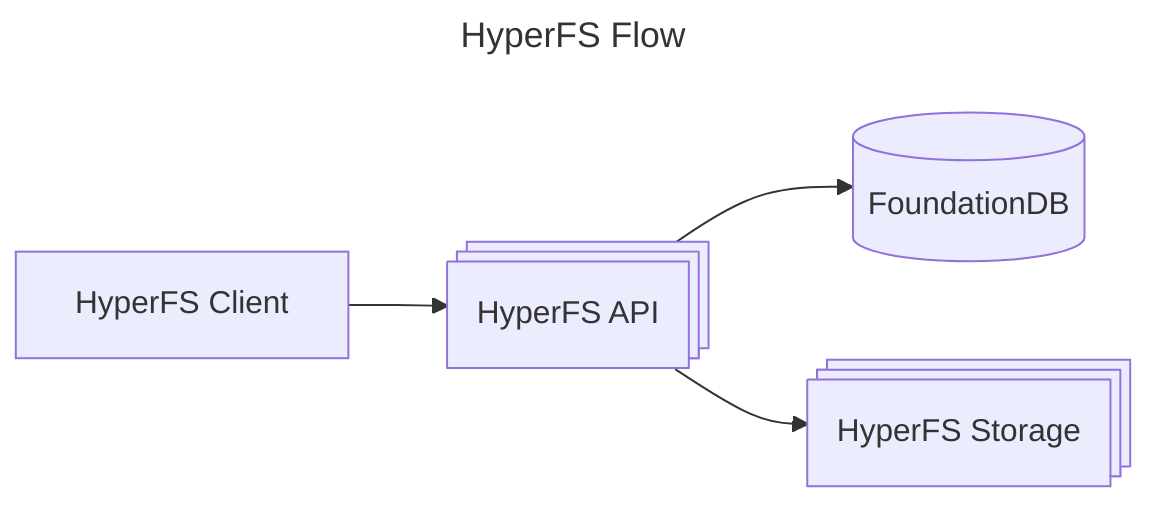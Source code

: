 ---
title: HyperFS Flow
---
flowchart LR
    sdk@{ shape: proc, label: "HyperFS Client" }
    api@{ shape: procs, label: "HyperFS API" }
    storage@{ shape: procs, label: "HyperFS Storage" }
    fdb@{ shape: cyl, label: "FoundationDB" }

    sdk-->api
    api-->fdb
    api-->storage